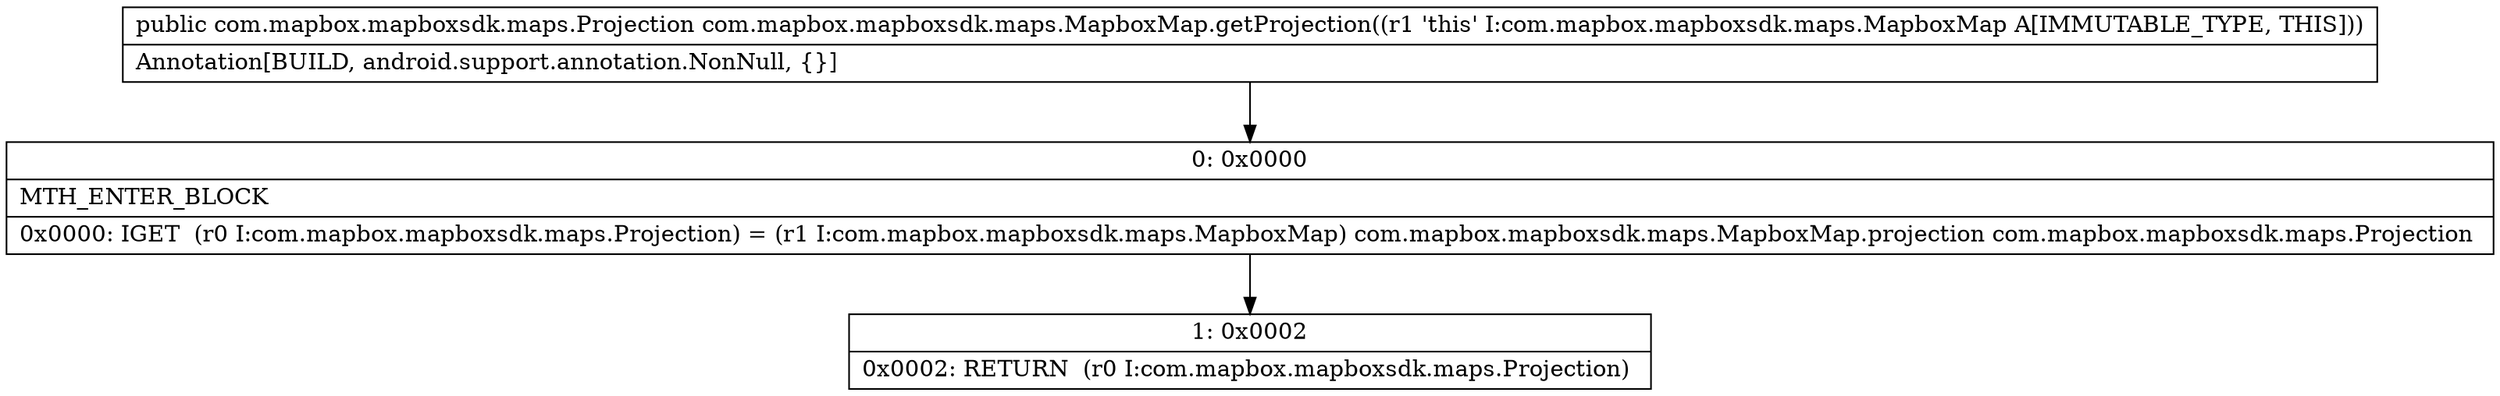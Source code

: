 digraph "CFG forcom.mapbox.mapboxsdk.maps.MapboxMap.getProjection()Lcom\/mapbox\/mapboxsdk\/maps\/Projection;" {
Node_0 [shape=record,label="{0\:\ 0x0000|MTH_ENTER_BLOCK\l|0x0000: IGET  (r0 I:com.mapbox.mapboxsdk.maps.Projection) = (r1 I:com.mapbox.mapboxsdk.maps.MapboxMap) com.mapbox.mapboxsdk.maps.MapboxMap.projection com.mapbox.mapboxsdk.maps.Projection \l}"];
Node_1 [shape=record,label="{1\:\ 0x0002|0x0002: RETURN  (r0 I:com.mapbox.mapboxsdk.maps.Projection) \l}"];
MethodNode[shape=record,label="{public com.mapbox.mapboxsdk.maps.Projection com.mapbox.mapboxsdk.maps.MapboxMap.getProjection((r1 'this' I:com.mapbox.mapboxsdk.maps.MapboxMap A[IMMUTABLE_TYPE, THIS]))  | Annotation[BUILD, android.support.annotation.NonNull, \{\}]\l}"];
MethodNode -> Node_0;
Node_0 -> Node_1;
}

